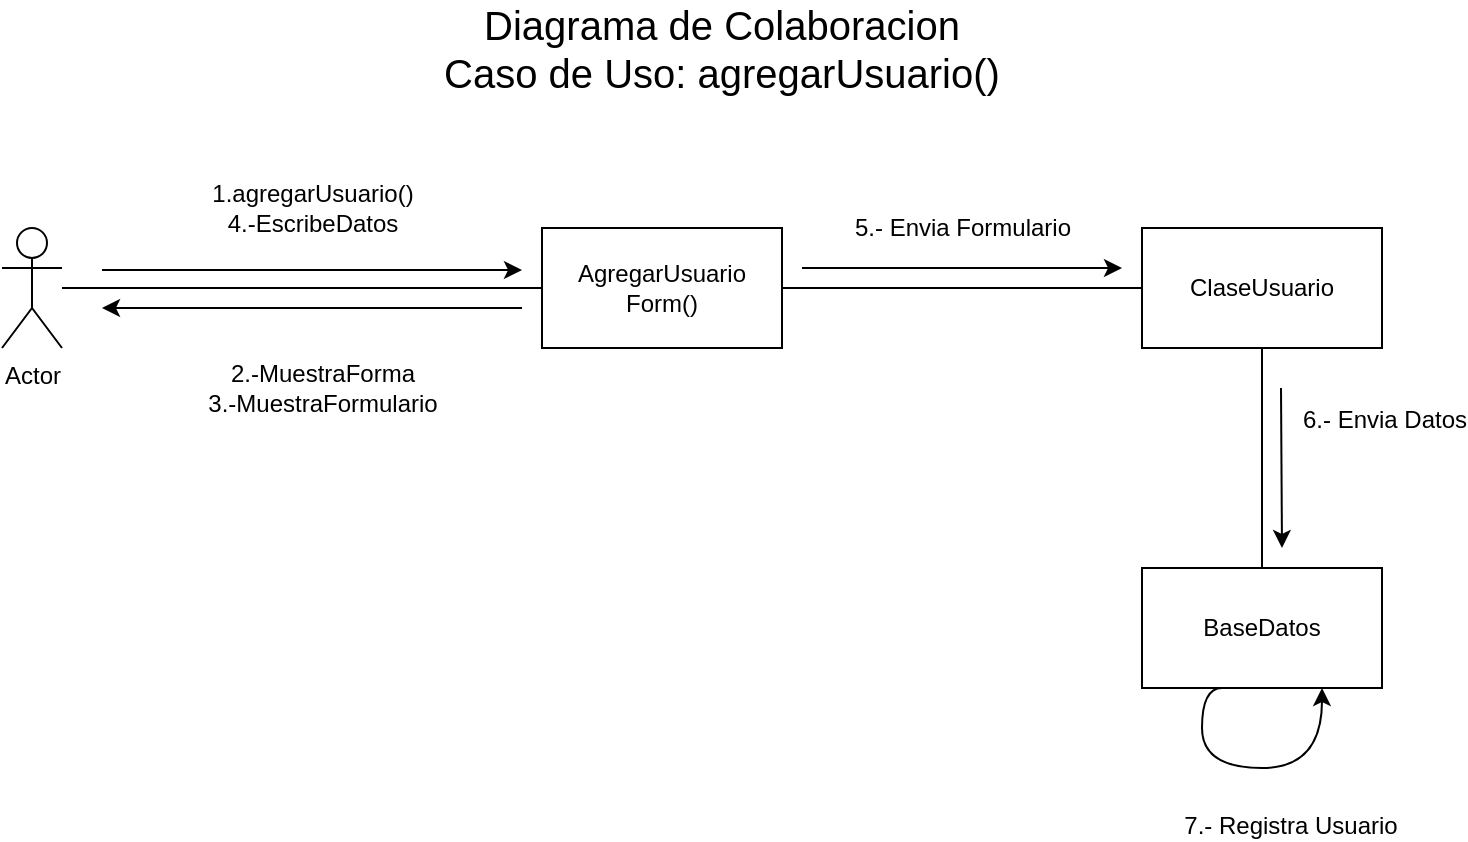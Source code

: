 <mxfile version="12.3.8" type="device" pages="1"><diagram id="iH_VHASUOnNbcPnKwQkv" name="Page-1"><mxGraphModel dx="1422" dy="791" grid="1" gridSize="10" guides="1" tooltips="1" connect="1" arrows="1" fold="1" page="1" pageScale="1" pageWidth="850" pageHeight="1100" math="0" shadow="0"><root><mxCell id="0"/><mxCell id="1" parent="0"/><mxCell id="CyIh3KfnAH-6HoDmTZKP-16" value="" style="edgeStyle=orthogonalEdgeStyle;rounded=0;orthogonalLoop=1;jettySize=auto;html=1;endArrow=none;endFill=0;fontSize=20;" edge="1" parent="1" source="CyIh3KfnAH-6HoDmTZKP-1" target="CyIh3KfnAH-6HoDmTZKP-5"><mxGeometry relative="1" as="geometry"><mxPoint x="170" y="180" as="targetPoint"/></mxGeometry></mxCell><mxCell id="CyIh3KfnAH-6HoDmTZKP-1" value="Actor" style="shape=umlActor;verticalLabelPosition=bottom;labelBackgroundColor=#ffffff;verticalAlign=top;html=1;outlineConnect=0;" vertex="1" parent="1"><mxGeometry x="60" y="150" width="30" height="60" as="geometry"/></mxCell><mxCell id="CyIh3KfnAH-6HoDmTZKP-13" value="" style="edgeStyle=orthogonalEdgeStyle;rounded=0;orthogonalLoop=1;jettySize=auto;html=1;endArrow=none;endFill=0;fontSize=20;" edge="1" parent="1" source="CyIh3KfnAH-6HoDmTZKP-2" target="CyIh3KfnAH-6HoDmTZKP-3"><mxGeometry relative="1" as="geometry"><mxPoint x="690" y="400" as="targetPoint"/></mxGeometry></mxCell><mxCell id="CyIh3KfnAH-6HoDmTZKP-2" value="ClaseUsuario" style="rounded=0;whiteSpace=wrap;html=1;" vertex="1" parent="1"><mxGeometry x="630" y="150" width="120" height="60" as="geometry"/></mxCell><mxCell id="CyIh3KfnAH-6HoDmTZKP-3" value="BaseDatos" style="rounded=0;whiteSpace=wrap;html=1;" vertex="1" parent="1"><mxGeometry x="630" y="320" width="120" height="60" as="geometry"/></mxCell><mxCell id="CyIh3KfnAH-6HoDmTZKP-11" value="" style="edgeStyle=orthogonalEdgeStyle;rounded=0;orthogonalLoop=1;jettySize=auto;html=1;endArrow=none;endFill=0;fontSize=20;" edge="1" parent="1" source="CyIh3KfnAH-6HoDmTZKP-5" target="CyIh3KfnAH-6HoDmTZKP-2"><mxGeometry relative="1" as="geometry"/></mxCell><mxCell id="CyIh3KfnAH-6HoDmTZKP-5" value="AgregarUsuario&lt;br&gt;Form()" style="rounded=0;whiteSpace=wrap;html=1;" vertex="1" parent="1"><mxGeometry x="330" y="150" width="120" height="60" as="geometry"/></mxCell><mxCell id="CyIh3KfnAH-6HoDmTZKP-7" value="Diagrama de Colaboracion&lt;br style=&quot;font-size: 20px&quot;&gt;Caso de Uso: agregarUsuario()" style="text;html=1;strokeColor=none;fillColor=none;align=center;verticalAlign=middle;whiteSpace=wrap;rounded=0;fontSize=20;" vertex="1" parent="1"><mxGeometry x="250" y="40" width="340" height="40" as="geometry"/></mxCell><mxCell id="CyIh3KfnAH-6HoDmTZKP-17" value="1.agregarUsuario()&lt;br&gt;4.-EscribeDatos" style="endArrow=classic;html=1;fontSize=12;" edge="1" parent="1"><mxGeometry y="31" width="50" height="50" relative="1" as="geometry"><mxPoint x="110" y="171" as="sourcePoint"/><mxPoint x="320" y="171" as="targetPoint"/><mxPoint as="offset"/></mxGeometry></mxCell><mxCell id="CyIh3KfnAH-6HoDmTZKP-18" value="2.-MuestraForma&lt;br&gt;3.-MuestraFormulario&lt;br&gt;" style="endArrow=classic;html=1;fontSize=12;" edge="1" parent="1"><mxGeometry x="-0.048" y="40" width="50" height="50" relative="1" as="geometry"><mxPoint x="320" y="190" as="sourcePoint"/><mxPoint x="110" y="190" as="targetPoint"/><mxPoint as="offset"/></mxGeometry></mxCell><mxCell id="CyIh3KfnAH-6HoDmTZKP-19" value="5.- Envia Formulario" style="endArrow=classic;html=1;fontSize=12;" edge="1" parent="1"><mxGeometry y="20" width="50" height="50" relative="1" as="geometry"><mxPoint x="460" y="170" as="sourcePoint"/><mxPoint x="620" y="170" as="targetPoint"/><mxPoint as="offset"/></mxGeometry></mxCell><mxCell id="CyIh3KfnAH-6HoDmTZKP-20" value="6.- Envia Datos" style="endArrow=classic;html=1;fontSize=12;" edge="1" parent="1"><mxGeometry x="-0.6" y="51" width="50" height="50" relative="1" as="geometry"><mxPoint x="699.5" y="230" as="sourcePoint"/><mxPoint x="700" y="310" as="targetPoint"/><mxPoint as="offset"/></mxGeometry></mxCell><mxCell id="CyIh3KfnAH-6HoDmTZKP-23" value="" style="endArrow=classic;html=1;fontSize=12;entryX=0.75;entryY=1;entryDx=0;entryDy=0;edgeStyle=orthogonalEdgeStyle;curved=1;" edge="1" parent="1" target="CyIh3KfnAH-6HoDmTZKP-3"><mxGeometry width="50" height="50" relative="1" as="geometry"><mxPoint x="670" y="380" as="sourcePoint"/><mxPoint x="720" y="460" as="targetPoint"/><Array as="points"><mxPoint x="660" y="420"/><mxPoint x="720" y="420"/></Array></mxGeometry></mxCell><mxCell id="CyIh3KfnAH-6HoDmTZKP-24" value="7.- Registra Usuario" style="text;html=1;align=center;verticalAlign=middle;resizable=0;points=[];;labelBackgroundColor=#ffffff;fontSize=12;" vertex="1" connectable="0" parent="CyIh3KfnAH-6HoDmTZKP-23"><mxGeometry x="-0.417" y="15" relative="1" as="geometry"><mxPoint x="29" y="35" as="offset"/></mxGeometry></mxCell></root></mxGraphModel></diagram></mxfile>